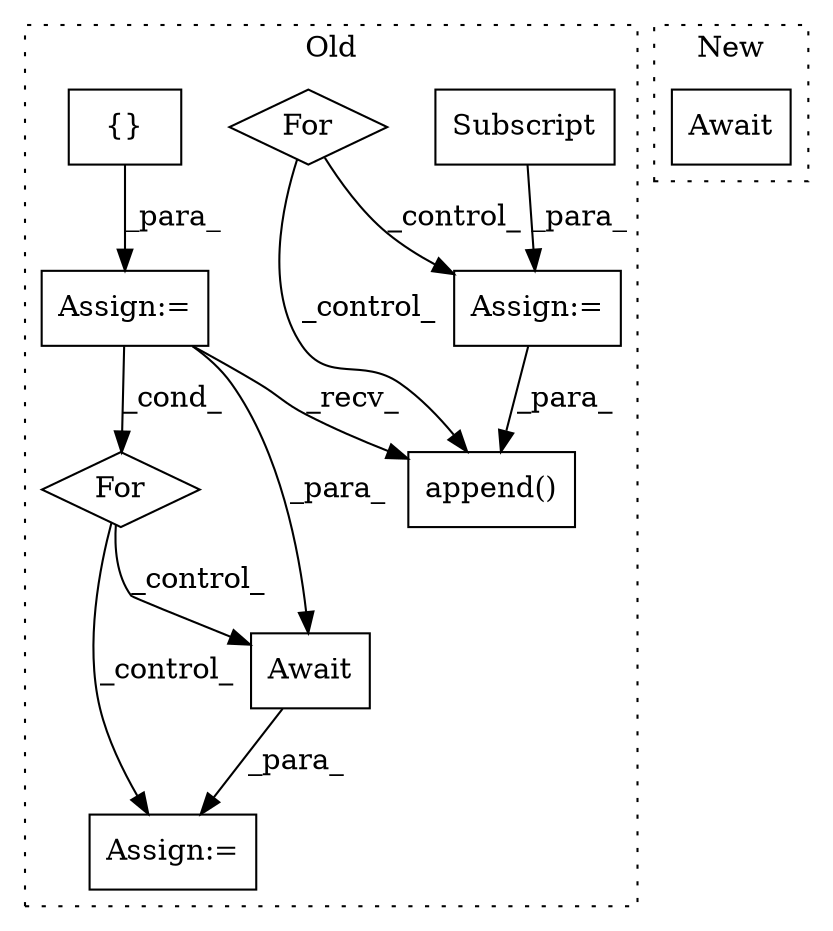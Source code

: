 digraph G {
subgraph cluster0 {
1 [label="Subscript" a="63" s="8033,0" l="9,0" shape="box"];
3 [label="Assign:=" a="68" s="8030" l="3" shape="box"];
4 [label="For" a="107" s="7720,7758" l="4,14" shape="diamond"];
5 [label="append()" a="75" s="8055,8081" l="20,1" shape="box"];
6 [label="Assign:=" a="68" s="7700" l="3" shape="box"];
7 [label="Assign:=" a="68" s="8268" l="3" shape="box"];
8 [label="Await" a="70" s="8271" l="6" shape="box"];
9 [label="{}" a="59" s="7703,7710" l="1,0" shape="box"];
10 [label="For" a="107" s="8136,8205" l="4,14" shape="diamond"];
label = "Old";
style="dotted";
}
subgraph cluster1 {
2 [label="Await" a="70" s="6586" l="6" shape="box"];
label = "New";
style="dotted";
}
1 -> 3 [label="_para_"];
3 -> 5 [label="_para_"];
4 -> 5 [label="_control_"];
4 -> 3 [label="_control_"];
6 -> 5 [label="_recv_"];
6 -> 8 [label="_para_"];
6 -> 10 [label="_cond_"];
8 -> 7 [label="_para_"];
9 -> 6 [label="_para_"];
10 -> 8 [label="_control_"];
10 -> 7 [label="_control_"];
}